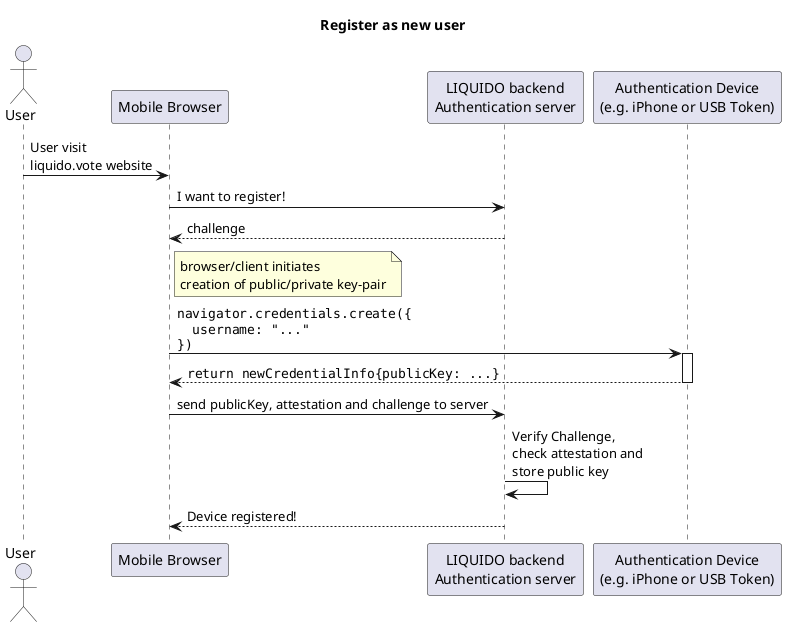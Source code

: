@startuml

title Register as new user

actor User
participant "Mobile Browser" as browser
participant "LIQUIDO backend\nAuthentication server" as server
participant "Authentication Device\n(e.g. iPhone or USB Token)" as authenticator

User -> browser: User visit\nliquido.vote website
browser -> server: I want to register!
server --> browser: challenge

note right of browser: browser/client initiates\ncreation of public/private key-pair
browser -> authenticator: ""navigator.credentials.create({""\n""  username: "..." ""\n""})""
activate authenticator

authenticator --> browser: ""return newCredentialInfo{publicKey: ...}""
deactivate authenticator

browser -> server: send publicKey, attestation and challenge to server
server -> server: Verify Challenge,\ncheck attestation and\nstore public key
server --> browser: Device registered!

@enduml